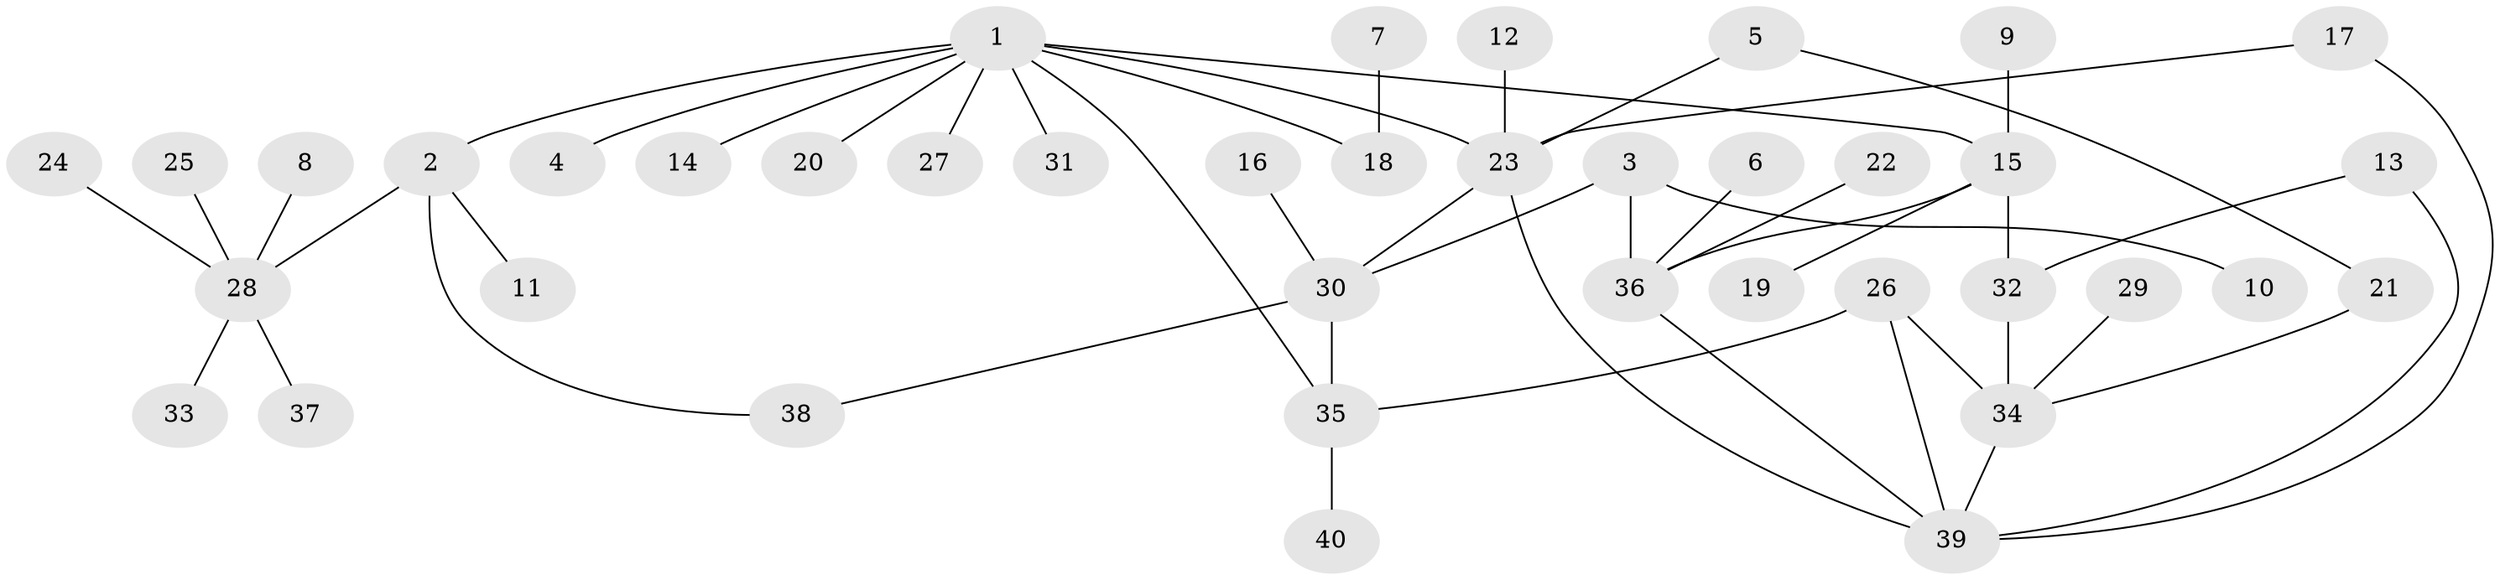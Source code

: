 // original degree distribution, {3: 0.1518987341772152, 9: 0.012658227848101266, 5: 0.05063291139240506, 2: 0.31645569620253167, 7: 0.02531645569620253, 4: 0.05063291139240506, 1: 0.3924050632911392}
// Generated by graph-tools (version 1.1) at 2025/25/03/09/25 03:25:25]
// undirected, 40 vertices, 49 edges
graph export_dot {
graph [start="1"]
  node [color=gray90,style=filled];
  1;
  2;
  3;
  4;
  5;
  6;
  7;
  8;
  9;
  10;
  11;
  12;
  13;
  14;
  15;
  16;
  17;
  18;
  19;
  20;
  21;
  22;
  23;
  24;
  25;
  26;
  27;
  28;
  29;
  30;
  31;
  32;
  33;
  34;
  35;
  36;
  37;
  38;
  39;
  40;
  1 -- 2 [weight=1.0];
  1 -- 4 [weight=1.0];
  1 -- 14 [weight=1.0];
  1 -- 15 [weight=1.0];
  1 -- 18 [weight=1.0];
  1 -- 20 [weight=1.0];
  1 -- 23 [weight=1.0];
  1 -- 27 [weight=1.0];
  1 -- 31 [weight=1.0];
  1 -- 35 [weight=1.0];
  2 -- 11 [weight=1.0];
  2 -- 28 [weight=1.0];
  2 -- 38 [weight=1.0];
  3 -- 10 [weight=1.0];
  3 -- 30 [weight=1.0];
  3 -- 36 [weight=1.0];
  5 -- 21 [weight=1.0];
  5 -- 23 [weight=1.0];
  6 -- 36 [weight=1.0];
  7 -- 18 [weight=1.0];
  8 -- 28 [weight=1.0];
  9 -- 15 [weight=1.0];
  12 -- 23 [weight=1.0];
  13 -- 32 [weight=1.0];
  13 -- 39 [weight=1.0];
  15 -- 19 [weight=1.0];
  15 -- 32 [weight=1.0];
  15 -- 36 [weight=1.0];
  16 -- 30 [weight=1.0];
  17 -- 23 [weight=1.0];
  17 -- 39 [weight=1.0];
  21 -- 34 [weight=1.0];
  22 -- 36 [weight=1.0];
  23 -- 30 [weight=1.0];
  23 -- 39 [weight=1.0];
  24 -- 28 [weight=1.0];
  25 -- 28 [weight=1.0];
  26 -- 34 [weight=1.0];
  26 -- 35 [weight=1.0];
  26 -- 39 [weight=1.0];
  28 -- 33 [weight=1.0];
  28 -- 37 [weight=1.0];
  29 -- 34 [weight=1.0];
  30 -- 35 [weight=1.0];
  30 -- 38 [weight=1.0];
  32 -- 34 [weight=1.0];
  34 -- 39 [weight=1.0];
  35 -- 40 [weight=1.0];
  36 -- 39 [weight=1.0];
}
